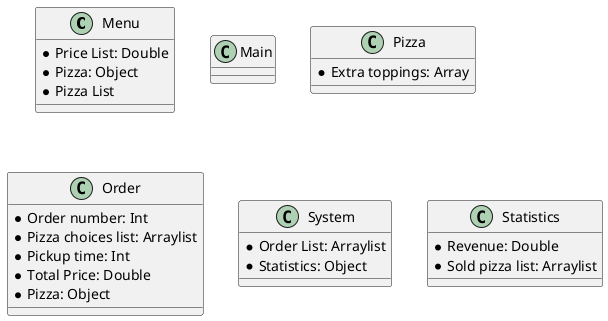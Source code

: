 @startuml

Class Menu{
    *Price List: Double
    *Pizza: Object
    *Pizza List
}

 Class Main {
 }

Class Pizza{
*Extra toppings: Array
}

Class Order{
    *Order number: Int
    *Pizza choices list: Arraylist
    *Pickup time: Int
    *Total Price: Double
    *Pizza: Object
}

Class System{
    * Order List: Arraylist
    * Statistics: Object
}
Class Statistics{
    * Revenue: Double
    * Sold pizza list: Arraylist
}
@enduml
